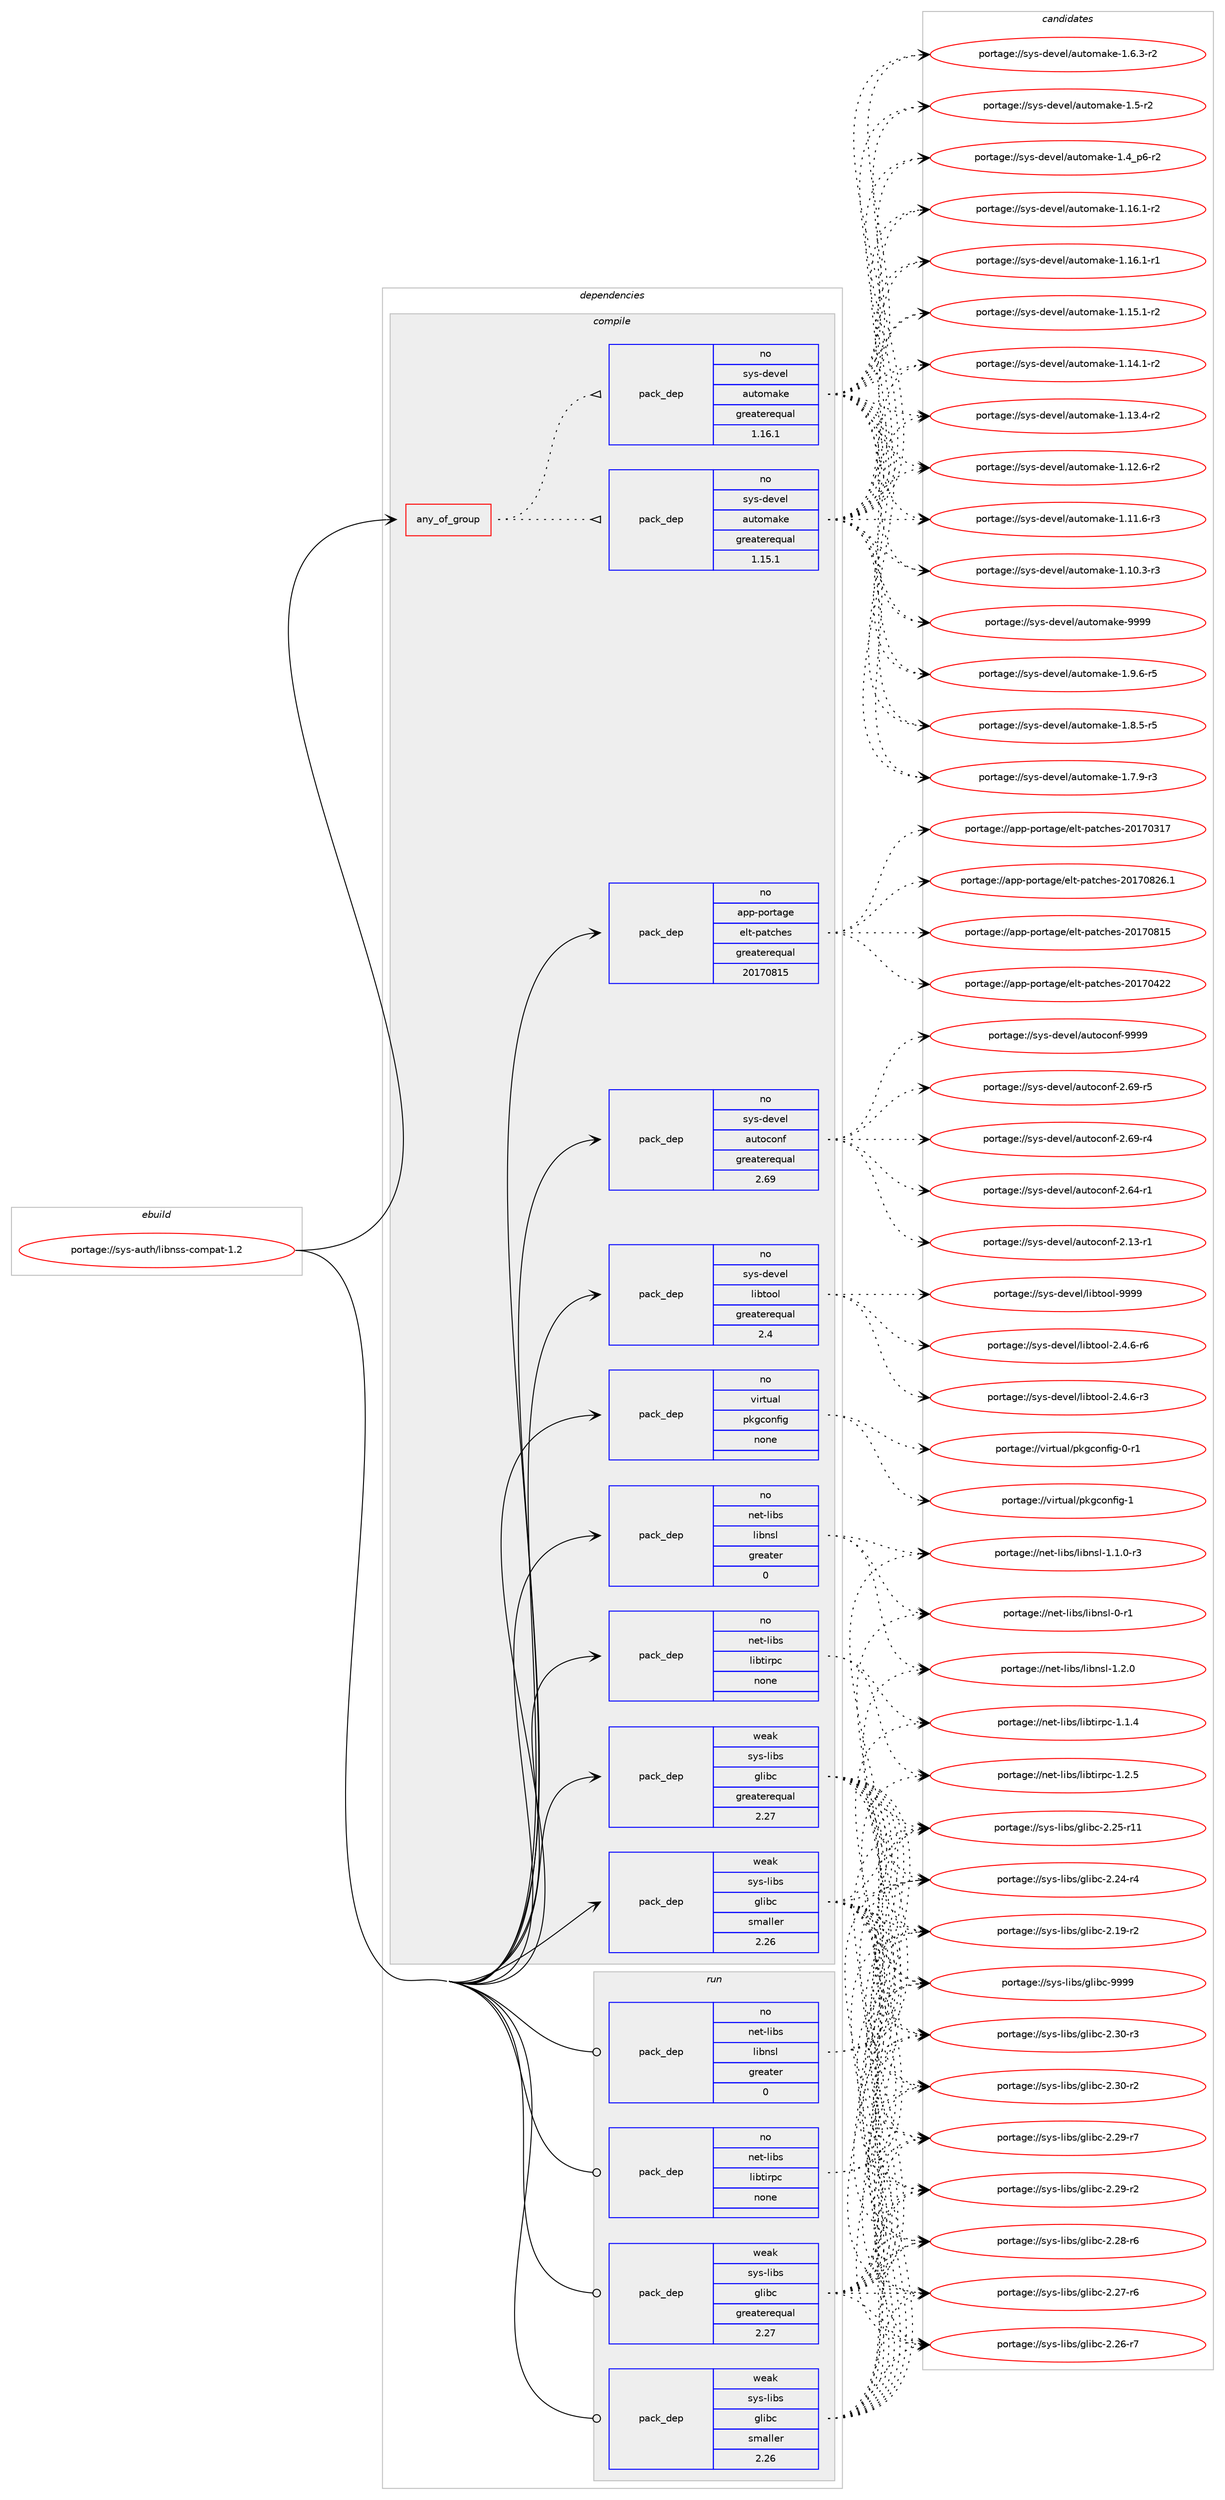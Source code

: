 digraph prolog {

# *************
# Graph options
# *************

newrank=true;
concentrate=true;
compound=true;
graph [rankdir=LR,fontname=Helvetica,fontsize=10,ranksep=1.5];#, ranksep=2.5, nodesep=0.2];
edge  [arrowhead=vee];
node  [fontname=Helvetica,fontsize=10];

# **********
# The ebuild
# **********

subgraph cluster_leftcol {
color=gray;
rank=same;
label=<<i>ebuild</i>>;
id [label="portage://sys-auth/libnss-compat-1.2", color=red, width=4, href="../sys-auth/libnss-compat-1.2.svg"];
}

# ****************
# The dependencies
# ****************

subgraph cluster_midcol {
color=gray;
label=<<i>dependencies</i>>;
subgraph cluster_compile {
fillcolor="#eeeeee";
style=filled;
label=<<i>compile</i>>;
subgraph any1372 {
dependency66545 [label=<<TABLE BORDER="0" CELLBORDER="1" CELLSPACING="0" CELLPADDING="4"><TR><TD CELLPADDING="10">any_of_group</TD></TR></TABLE>>, shape=none, color=red];subgraph pack51939 {
dependency66546 [label=<<TABLE BORDER="0" CELLBORDER="1" CELLSPACING="0" CELLPADDING="4" WIDTH="220"><TR><TD ROWSPAN="6" CELLPADDING="30">pack_dep</TD></TR><TR><TD WIDTH="110">no</TD></TR><TR><TD>sys-devel</TD></TR><TR><TD>automake</TD></TR><TR><TD>greaterequal</TD></TR><TR><TD>1.16.1</TD></TR></TABLE>>, shape=none, color=blue];
}
dependency66545:e -> dependency66546:w [weight=20,style="dotted",arrowhead="oinv"];
subgraph pack51940 {
dependency66547 [label=<<TABLE BORDER="0" CELLBORDER="1" CELLSPACING="0" CELLPADDING="4" WIDTH="220"><TR><TD ROWSPAN="6" CELLPADDING="30">pack_dep</TD></TR><TR><TD WIDTH="110">no</TD></TR><TR><TD>sys-devel</TD></TR><TR><TD>automake</TD></TR><TR><TD>greaterequal</TD></TR><TR><TD>1.15.1</TD></TR></TABLE>>, shape=none, color=blue];
}
dependency66545:e -> dependency66547:w [weight=20,style="dotted",arrowhead="oinv"];
}
id:e -> dependency66545:w [weight=20,style="solid",arrowhead="vee"];
subgraph pack51941 {
dependency66548 [label=<<TABLE BORDER="0" CELLBORDER="1" CELLSPACING="0" CELLPADDING="4" WIDTH="220"><TR><TD ROWSPAN="6" CELLPADDING="30">pack_dep</TD></TR><TR><TD WIDTH="110">no</TD></TR><TR><TD>app-portage</TD></TR><TR><TD>elt-patches</TD></TR><TR><TD>greaterequal</TD></TR><TR><TD>20170815</TD></TR></TABLE>>, shape=none, color=blue];
}
id:e -> dependency66548:w [weight=20,style="solid",arrowhead="vee"];
subgraph pack51942 {
dependency66549 [label=<<TABLE BORDER="0" CELLBORDER="1" CELLSPACING="0" CELLPADDING="4" WIDTH="220"><TR><TD ROWSPAN="6" CELLPADDING="30">pack_dep</TD></TR><TR><TD WIDTH="110">no</TD></TR><TR><TD>net-libs</TD></TR><TR><TD>libnsl</TD></TR><TR><TD>greater</TD></TR><TR><TD>0</TD></TR></TABLE>>, shape=none, color=blue];
}
id:e -> dependency66549:w [weight=20,style="solid",arrowhead="vee"];
subgraph pack51943 {
dependency66550 [label=<<TABLE BORDER="0" CELLBORDER="1" CELLSPACING="0" CELLPADDING="4" WIDTH="220"><TR><TD ROWSPAN="6" CELLPADDING="30">pack_dep</TD></TR><TR><TD WIDTH="110">no</TD></TR><TR><TD>net-libs</TD></TR><TR><TD>libtirpc</TD></TR><TR><TD>none</TD></TR><TR><TD></TD></TR></TABLE>>, shape=none, color=blue];
}
id:e -> dependency66550:w [weight=20,style="solid",arrowhead="vee"];
subgraph pack51944 {
dependency66551 [label=<<TABLE BORDER="0" CELLBORDER="1" CELLSPACING="0" CELLPADDING="4" WIDTH="220"><TR><TD ROWSPAN="6" CELLPADDING="30">pack_dep</TD></TR><TR><TD WIDTH="110">no</TD></TR><TR><TD>sys-devel</TD></TR><TR><TD>autoconf</TD></TR><TR><TD>greaterequal</TD></TR><TR><TD>2.69</TD></TR></TABLE>>, shape=none, color=blue];
}
id:e -> dependency66551:w [weight=20,style="solid",arrowhead="vee"];
subgraph pack51945 {
dependency66552 [label=<<TABLE BORDER="0" CELLBORDER="1" CELLSPACING="0" CELLPADDING="4" WIDTH="220"><TR><TD ROWSPAN="6" CELLPADDING="30">pack_dep</TD></TR><TR><TD WIDTH="110">no</TD></TR><TR><TD>sys-devel</TD></TR><TR><TD>libtool</TD></TR><TR><TD>greaterequal</TD></TR><TR><TD>2.4</TD></TR></TABLE>>, shape=none, color=blue];
}
id:e -> dependency66552:w [weight=20,style="solid",arrowhead="vee"];
subgraph pack51946 {
dependency66553 [label=<<TABLE BORDER="0" CELLBORDER="1" CELLSPACING="0" CELLPADDING="4" WIDTH="220"><TR><TD ROWSPAN="6" CELLPADDING="30">pack_dep</TD></TR><TR><TD WIDTH="110">no</TD></TR><TR><TD>virtual</TD></TR><TR><TD>pkgconfig</TD></TR><TR><TD>none</TD></TR><TR><TD></TD></TR></TABLE>>, shape=none, color=blue];
}
id:e -> dependency66553:w [weight=20,style="solid",arrowhead="vee"];
subgraph pack51947 {
dependency66554 [label=<<TABLE BORDER="0" CELLBORDER="1" CELLSPACING="0" CELLPADDING="4" WIDTH="220"><TR><TD ROWSPAN="6" CELLPADDING="30">pack_dep</TD></TR><TR><TD WIDTH="110">weak</TD></TR><TR><TD>sys-libs</TD></TR><TR><TD>glibc</TD></TR><TR><TD>greaterequal</TD></TR><TR><TD>2.27</TD></TR></TABLE>>, shape=none, color=blue];
}
id:e -> dependency66554:w [weight=20,style="solid",arrowhead="vee"];
subgraph pack51948 {
dependency66555 [label=<<TABLE BORDER="0" CELLBORDER="1" CELLSPACING="0" CELLPADDING="4" WIDTH="220"><TR><TD ROWSPAN="6" CELLPADDING="30">pack_dep</TD></TR><TR><TD WIDTH="110">weak</TD></TR><TR><TD>sys-libs</TD></TR><TR><TD>glibc</TD></TR><TR><TD>smaller</TD></TR><TR><TD>2.26</TD></TR></TABLE>>, shape=none, color=blue];
}
id:e -> dependency66555:w [weight=20,style="solid",arrowhead="vee"];
}
subgraph cluster_compileandrun {
fillcolor="#eeeeee";
style=filled;
label=<<i>compile and run</i>>;
}
subgraph cluster_run {
fillcolor="#eeeeee";
style=filled;
label=<<i>run</i>>;
subgraph pack51949 {
dependency66556 [label=<<TABLE BORDER="0" CELLBORDER="1" CELLSPACING="0" CELLPADDING="4" WIDTH="220"><TR><TD ROWSPAN="6" CELLPADDING="30">pack_dep</TD></TR><TR><TD WIDTH="110">no</TD></TR><TR><TD>net-libs</TD></TR><TR><TD>libnsl</TD></TR><TR><TD>greater</TD></TR><TR><TD>0</TD></TR></TABLE>>, shape=none, color=blue];
}
id:e -> dependency66556:w [weight=20,style="solid",arrowhead="odot"];
subgraph pack51950 {
dependency66557 [label=<<TABLE BORDER="0" CELLBORDER="1" CELLSPACING="0" CELLPADDING="4" WIDTH="220"><TR><TD ROWSPAN="6" CELLPADDING="30">pack_dep</TD></TR><TR><TD WIDTH="110">no</TD></TR><TR><TD>net-libs</TD></TR><TR><TD>libtirpc</TD></TR><TR><TD>none</TD></TR><TR><TD></TD></TR></TABLE>>, shape=none, color=blue];
}
id:e -> dependency66557:w [weight=20,style="solid",arrowhead="odot"];
subgraph pack51951 {
dependency66558 [label=<<TABLE BORDER="0" CELLBORDER="1" CELLSPACING="0" CELLPADDING="4" WIDTH="220"><TR><TD ROWSPAN="6" CELLPADDING="30">pack_dep</TD></TR><TR><TD WIDTH="110">weak</TD></TR><TR><TD>sys-libs</TD></TR><TR><TD>glibc</TD></TR><TR><TD>greaterequal</TD></TR><TR><TD>2.27</TD></TR></TABLE>>, shape=none, color=blue];
}
id:e -> dependency66558:w [weight=20,style="solid",arrowhead="odot"];
subgraph pack51952 {
dependency66559 [label=<<TABLE BORDER="0" CELLBORDER="1" CELLSPACING="0" CELLPADDING="4" WIDTH="220"><TR><TD ROWSPAN="6" CELLPADDING="30">pack_dep</TD></TR><TR><TD WIDTH="110">weak</TD></TR><TR><TD>sys-libs</TD></TR><TR><TD>glibc</TD></TR><TR><TD>smaller</TD></TR><TR><TD>2.26</TD></TR></TABLE>>, shape=none, color=blue];
}
id:e -> dependency66559:w [weight=20,style="solid",arrowhead="odot"];
}
}

# **************
# The candidates
# **************

subgraph cluster_choices {
rank=same;
color=gray;
label=<<i>candidates</i>>;

subgraph choice51939 {
color=black;
nodesep=1;
choice115121115451001011181011084797117116111109971071014557575757 [label="portage://sys-devel/automake-9999", color=red, width=4,href="../sys-devel/automake-9999.svg"];
choice115121115451001011181011084797117116111109971071014549465746544511453 [label="portage://sys-devel/automake-1.9.6-r5", color=red, width=4,href="../sys-devel/automake-1.9.6-r5.svg"];
choice115121115451001011181011084797117116111109971071014549465646534511453 [label="portage://sys-devel/automake-1.8.5-r5", color=red, width=4,href="../sys-devel/automake-1.8.5-r5.svg"];
choice115121115451001011181011084797117116111109971071014549465546574511451 [label="portage://sys-devel/automake-1.7.9-r3", color=red, width=4,href="../sys-devel/automake-1.7.9-r3.svg"];
choice115121115451001011181011084797117116111109971071014549465446514511450 [label="portage://sys-devel/automake-1.6.3-r2", color=red, width=4,href="../sys-devel/automake-1.6.3-r2.svg"];
choice11512111545100101118101108479711711611110997107101454946534511450 [label="portage://sys-devel/automake-1.5-r2", color=red, width=4,href="../sys-devel/automake-1.5-r2.svg"];
choice115121115451001011181011084797117116111109971071014549465295112544511450 [label="portage://sys-devel/automake-1.4_p6-r2", color=red, width=4,href="../sys-devel/automake-1.4_p6-r2.svg"];
choice11512111545100101118101108479711711611110997107101454946495446494511450 [label="portage://sys-devel/automake-1.16.1-r2", color=red, width=4,href="../sys-devel/automake-1.16.1-r2.svg"];
choice11512111545100101118101108479711711611110997107101454946495446494511449 [label="portage://sys-devel/automake-1.16.1-r1", color=red, width=4,href="../sys-devel/automake-1.16.1-r1.svg"];
choice11512111545100101118101108479711711611110997107101454946495346494511450 [label="portage://sys-devel/automake-1.15.1-r2", color=red, width=4,href="../sys-devel/automake-1.15.1-r2.svg"];
choice11512111545100101118101108479711711611110997107101454946495246494511450 [label="portage://sys-devel/automake-1.14.1-r2", color=red, width=4,href="../sys-devel/automake-1.14.1-r2.svg"];
choice11512111545100101118101108479711711611110997107101454946495146524511450 [label="portage://sys-devel/automake-1.13.4-r2", color=red, width=4,href="../sys-devel/automake-1.13.4-r2.svg"];
choice11512111545100101118101108479711711611110997107101454946495046544511450 [label="portage://sys-devel/automake-1.12.6-r2", color=red, width=4,href="../sys-devel/automake-1.12.6-r2.svg"];
choice11512111545100101118101108479711711611110997107101454946494946544511451 [label="portage://sys-devel/automake-1.11.6-r3", color=red, width=4,href="../sys-devel/automake-1.11.6-r3.svg"];
choice11512111545100101118101108479711711611110997107101454946494846514511451 [label="portage://sys-devel/automake-1.10.3-r3", color=red, width=4,href="../sys-devel/automake-1.10.3-r3.svg"];
dependency66546:e -> choice115121115451001011181011084797117116111109971071014557575757:w [style=dotted,weight="100"];
dependency66546:e -> choice115121115451001011181011084797117116111109971071014549465746544511453:w [style=dotted,weight="100"];
dependency66546:e -> choice115121115451001011181011084797117116111109971071014549465646534511453:w [style=dotted,weight="100"];
dependency66546:e -> choice115121115451001011181011084797117116111109971071014549465546574511451:w [style=dotted,weight="100"];
dependency66546:e -> choice115121115451001011181011084797117116111109971071014549465446514511450:w [style=dotted,weight="100"];
dependency66546:e -> choice11512111545100101118101108479711711611110997107101454946534511450:w [style=dotted,weight="100"];
dependency66546:e -> choice115121115451001011181011084797117116111109971071014549465295112544511450:w [style=dotted,weight="100"];
dependency66546:e -> choice11512111545100101118101108479711711611110997107101454946495446494511450:w [style=dotted,weight="100"];
dependency66546:e -> choice11512111545100101118101108479711711611110997107101454946495446494511449:w [style=dotted,weight="100"];
dependency66546:e -> choice11512111545100101118101108479711711611110997107101454946495346494511450:w [style=dotted,weight="100"];
dependency66546:e -> choice11512111545100101118101108479711711611110997107101454946495246494511450:w [style=dotted,weight="100"];
dependency66546:e -> choice11512111545100101118101108479711711611110997107101454946495146524511450:w [style=dotted,weight="100"];
dependency66546:e -> choice11512111545100101118101108479711711611110997107101454946495046544511450:w [style=dotted,weight="100"];
dependency66546:e -> choice11512111545100101118101108479711711611110997107101454946494946544511451:w [style=dotted,weight="100"];
dependency66546:e -> choice11512111545100101118101108479711711611110997107101454946494846514511451:w [style=dotted,weight="100"];
}
subgraph choice51940 {
color=black;
nodesep=1;
choice115121115451001011181011084797117116111109971071014557575757 [label="portage://sys-devel/automake-9999", color=red, width=4,href="../sys-devel/automake-9999.svg"];
choice115121115451001011181011084797117116111109971071014549465746544511453 [label="portage://sys-devel/automake-1.9.6-r5", color=red, width=4,href="../sys-devel/automake-1.9.6-r5.svg"];
choice115121115451001011181011084797117116111109971071014549465646534511453 [label="portage://sys-devel/automake-1.8.5-r5", color=red, width=4,href="../sys-devel/automake-1.8.5-r5.svg"];
choice115121115451001011181011084797117116111109971071014549465546574511451 [label="portage://sys-devel/automake-1.7.9-r3", color=red, width=4,href="../sys-devel/automake-1.7.9-r3.svg"];
choice115121115451001011181011084797117116111109971071014549465446514511450 [label="portage://sys-devel/automake-1.6.3-r2", color=red, width=4,href="../sys-devel/automake-1.6.3-r2.svg"];
choice11512111545100101118101108479711711611110997107101454946534511450 [label="portage://sys-devel/automake-1.5-r2", color=red, width=4,href="../sys-devel/automake-1.5-r2.svg"];
choice115121115451001011181011084797117116111109971071014549465295112544511450 [label="portage://sys-devel/automake-1.4_p6-r2", color=red, width=4,href="../sys-devel/automake-1.4_p6-r2.svg"];
choice11512111545100101118101108479711711611110997107101454946495446494511450 [label="portage://sys-devel/automake-1.16.1-r2", color=red, width=4,href="../sys-devel/automake-1.16.1-r2.svg"];
choice11512111545100101118101108479711711611110997107101454946495446494511449 [label="portage://sys-devel/automake-1.16.1-r1", color=red, width=4,href="../sys-devel/automake-1.16.1-r1.svg"];
choice11512111545100101118101108479711711611110997107101454946495346494511450 [label="portage://sys-devel/automake-1.15.1-r2", color=red, width=4,href="../sys-devel/automake-1.15.1-r2.svg"];
choice11512111545100101118101108479711711611110997107101454946495246494511450 [label="portage://sys-devel/automake-1.14.1-r2", color=red, width=4,href="../sys-devel/automake-1.14.1-r2.svg"];
choice11512111545100101118101108479711711611110997107101454946495146524511450 [label="portage://sys-devel/automake-1.13.4-r2", color=red, width=4,href="../sys-devel/automake-1.13.4-r2.svg"];
choice11512111545100101118101108479711711611110997107101454946495046544511450 [label="portage://sys-devel/automake-1.12.6-r2", color=red, width=4,href="../sys-devel/automake-1.12.6-r2.svg"];
choice11512111545100101118101108479711711611110997107101454946494946544511451 [label="portage://sys-devel/automake-1.11.6-r3", color=red, width=4,href="../sys-devel/automake-1.11.6-r3.svg"];
choice11512111545100101118101108479711711611110997107101454946494846514511451 [label="portage://sys-devel/automake-1.10.3-r3", color=red, width=4,href="../sys-devel/automake-1.10.3-r3.svg"];
dependency66547:e -> choice115121115451001011181011084797117116111109971071014557575757:w [style=dotted,weight="100"];
dependency66547:e -> choice115121115451001011181011084797117116111109971071014549465746544511453:w [style=dotted,weight="100"];
dependency66547:e -> choice115121115451001011181011084797117116111109971071014549465646534511453:w [style=dotted,weight="100"];
dependency66547:e -> choice115121115451001011181011084797117116111109971071014549465546574511451:w [style=dotted,weight="100"];
dependency66547:e -> choice115121115451001011181011084797117116111109971071014549465446514511450:w [style=dotted,weight="100"];
dependency66547:e -> choice11512111545100101118101108479711711611110997107101454946534511450:w [style=dotted,weight="100"];
dependency66547:e -> choice115121115451001011181011084797117116111109971071014549465295112544511450:w [style=dotted,weight="100"];
dependency66547:e -> choice11512111545100101118101108479711711611110997107101454946495446494511450:w [style=dotted,weight="100"];
dependency66547:e -> choice11512111545100101118101108479711711611110997107101454946495446494511449:w [style=dotted,weight="100"];
dependency66547:e -> choice11512111545100101118101108479711711611110997107101454946495346494511450:w [style=dotted,weight="100"];
dependency66547:e -> choice11512111545100101118101108479711711611110997107101454946495246494511450:w [style=dotted,weight="100"];
dependency66547:e -> choice11512111545100101118101108479711711611110997107101454946495146524511450:w [style=dotted,weight="100"];
dependency66547:e -> choice11512111545100101118101108479711711611110997107101454946495046544511450:w [style=dotted,weight="100"];
dependency66547:e -> choice11512111545100101118101108479711711611110997107101454946494946544511451:w [style=dotted,weight="100"];
dependency66547:e -> choice11512111545100101118101108479711711611110997107101454946494846514511451:w [style=dotted,weight="100"];
}
subgraph choice51941 {
color=black;
nodesep=1;
choice971121124511211111411697103101471011081164511297116991041011154550484955485650544649 [label="portage://app-portage/elt-patches-20170826.1", color=red, width=4,href="../app-portage/elt-patches-20170826.1.svg"];
choice97112112451121111141169710310147101108116451129711699104101115455048495548564953 [label="portage://app-portage/elt-patches-20170815", color=red, width=4,href="../app-portage/elt-patches-20170815.svg"];
choice97112112451121111141169710310147101108116451129711699104101115455048495548525050 [label="portage://app-portage/elt-patches-20170422", color=red, width=4,href="../app-portage/elt-patches-20170422.svg"];
choice97112112451121111141169710310147101108116451129711699104101115455048495548514955 [label="portage://app-portage/elt-patches-20170317", color=red, width=4,href="../app-portage/elt-patches-20170317.svg"];
dependency66548:e -> choice971121124511211111411697103101471011081164511297116991041011154550484955485650544649:w [style=dotted,weight="100"];
dependency66548:e -> choice97112112451121111141169710310147101108116451129711699104101115455048495548564953:w [style=dotted,weight="100"];
dependency66548:e -> choice97112112451121111141169710310147101108116451129711699104101115455048495548525050:w [style=dotted,weight="100"];
dependency66548:e -> choice97112112451121111141169710310147101108116451129711699104101115455048495548514955:w [style=dotted,weight="100"];
}
subgraph choice51942 {
color=black;
nodesep=1;
choice11010111645108105981154710810598110115108454946504648 [label="portage://net-libs/libnsl-1.2.0", color=red, width=4,href="../net-libs/libnsl-1.2.0.svg"];
choice110101116451081059811547108105981101151084549464946484511451 [label="portage://net-libs/libnsl-1.1.0-r3", color=red, width=4,href="../net-libs/libnsl-1.1.0-r3.svg"];
choice1101011164510810598115471081059811011510845484511449 [label="portage://net-libs/libnsl-0-r1", color=red, width=4,href="../net-libs/libnsl-0-r1.svg"];
dependency66549:e -> choice11010111645108105981154710810598110115108454946504648:w [style=dotted,weight="100"];
dependency66549:e -> choice110101116451081059811547108105981101151084549464946484511451:w [style=dotted,weight="100"];
dependency66549:e -> choice1101011164510810598115471081059811011510845484511449:w [style=dotted,weight="100"];
}
subgraph choice51943 {
color=black;
nodesep=1;
choice1101011164510810598115471081059811610511411299454946504653 [label="portage://net-libs/libtirpc-1.2.5", color=red, width=4,href="../net-libs/libtirpc-1.2.5.svg"];
choice1101011164510810598115471081059811610511411299454946494652 [label="portage://net-libs/libtirpc-1.1.4", color=red, width=4,href="../net-libs/libtirpc-1.1.4.svg"];
dependency66550:e -> choice1101011164510810598115471081059811610511411299454946504653:w [style=dotted,weight="100"];
dependency66550:e -> choice1101011164510810598115471081059811610511411299454946494652:w [style=dotted,weight="100"];
}
subgraph choice51944 {
color=black;
nodesep=1;
choice115121115451001011181011084797117116111991111101024557575757 [label="portage://sys-devel/autoconf-9999", color=red, width=4,href="../sys-devel/autoconf-9999.svg"];
choice1151211154510010111810110847971171161119911111010245504654574511453 [label="portage://sys-devel/autoconf-2.69-r5", color=red, width=4,href="../sys-devel/autoconf-2.69-r5.svg"];
choice1151211154510010111810110847971171161119911111010245504654574511452 [label="portage://sys-devel/autoconf-2.69-r4", color=red, width=4,href="../sys-devel/autoconf-2.69-r4.svg"];
choice1151211154510010111810110847971171161119911111010245504654524511449 [label="portage://sys-devel/autoconf-2.64-r1", color=red, width=4,href="../sys-devel/autoconf-2.64-r1.svg"];
choice1151211154510010111810110847971171161119911111010245504649514511449 [label="portage://sys-devel/autoconf-2.13-r1", color=red, width=4,href="../sys-devel/autoconf-2.13-r1.svg"];
dependency66551:e -> choice115121115451001011181011084797117116111991111101024557575757:w [style=dotted,weight="100"];
dependency66551:e -> choice1151211154510010111810110847971171161119911111010245504654574511453:w [style=dotted,weight="100"];
dependency66551:e -> choice1151211154510010111810110847971171161119911111010245504654574511452:w [style=dotted,weight="100"];
dependency66551:e -> choice1151211154510010111810110847971171161119911111010245504654524511449:w [style=dotted,weight="100"];
dependency66551:e -> choice1151211154510010111810110847971171161119911111010245504649514511449:w [style=dotted,weight="100"];
}
subgraph choice51945 {
color=black;
nodesep=1;
choice1151211154510010111810110847108105981161111111084557575757 [label="portage://sys-devel/libtool-9999", color=red, width=4,href="../sys-devel/libtool-9999.svg"];
choice1151211154510010111810110847108105981161111111084550465246544511454 [label="portage://sys-devel/libtool-2.4.6-r6", color=red, width=4,href="../sys-devel/libtool-2.4.6-r6.svg"];
choice1151211154510010111810110847108105981161111111084550465246544511451 [label="portage://sys-devel/libtool-2.4.6-r3", color=red, width=4,href="../sys-devel/libtool-2.4.6-r3.svg"];
dependency66552:e -> choice1151211154510010111810110847108105981161111111084557575757:w [style=dotted,weight="100"];
dependency66552:e -> choice1151211154510010111810110847108105981161111111084550465246544511454:w [style=dotted,weight="100"];
dependency66552:e -> choice1151211154510010111810110847108105981161111111084550465246544511451:w [style=dotted,weight="100"];
}
subgraph choice51946 {
color=black;
nodesep=1;
choice1181051141161179710847112107103991111101021051034549 [label="portage://virtual/pkgconfig-1", color=red, width=4,href="../virtual/pkgconfig-1.svg"];
choice11810511411611797108471121071039911111010210510345484511449 [label="portage://virtual/pkgconfig-0-r1", color=red, width=4,href="../virtual/pkgconfig-0-r1.svg"];
dependency66553:e -> choice1181051141161179710847112107103991111101021051034549:w [style=dotted,weight="100"];
dependency66553:e -> choice11810511411611797108471121071039911111010210510345484511449:w [style=dotted,weight="100"];
}
subgraph choice51947 {
color=black;
nodesep=1;
choice11512111545108105981154710310810598994557575757 [label="portage://sys-libs/glibc-9999", color=red, width=4,href="../sys-libs/glibc-9999.svg"];
choice115121115451081059811547103108105989945504651484511451 [label="portage://sys-libs/glibc-2.30-r3", color=red, width=4,href="../sys-libs/glibc-2.30-r3.svg"];
choice115121115451081059811547103108105989945504651484511450 [label="portage://sys-libs/glibc-2.30-r2", color=red, width=4,href="../sys-libs/glibc-2.30-r2.svg"];
choice115121115451081059811547103108105989945504650574511455 [label="portage://sys-libs/glibc-2.29-r7", color=red, width=4,href="../sys-libs/glibc-2.29-r7.svg"];
choice115121115451081059811547103108105989945504650574511450 [label="portage://sys-libs/glibc-2.29-r2", color=red, width=4,href="../sys-libs/glibc-2.29-r2.svg"];
choice115121115451081059811547103108105989945504650564511454 [label="portage://sys-libs/glibc-2.28-r6", color=red, width=4,href="../sys-libs/glibc-2.28-r6.svg"];
choice115121115451081059811547103108105989945504650554511454 [label="portage://sys-libs/glibc-2.27-r6", color=red, width=4,href="../sys-libs/glibc-2.27-r6.svg"];
choice115121115451081059811547103108105989945504650544511455 [label="portage://sys-libs/glibc-2.26-r7", color=red, width=4,href="../sys-libs/glibc-2.26-r7.svg"];
choice11512111545108105981154710310810598994550465053451144949 [label="portage://sys-libs/glibc-2.25-r11", color=red, width=4,href="../sys-libs/glibc-2.25-r11.svg"];
choice115121115451081059811547103108105989945504650524511452 [label="portage://sys-libs/glibc-2.24-r4", color=red, width=4,href="../sys-libs/glibc-2.24-r4.svg"];
choice115121115451081059811547103108105989945504649574511450 [label="portage://sys-libs/glibc-2.19-r2", color=red, width=4,href="../sys-libs/glibc-2.19-r2.svg"];
dependency66554:e -> choice11512111545108105981154710310810598994557575757:w [style=dotted,weight="100"];
dependency66554:e -> choice115121115451081059811547103108105989945504651484511451:w [style=dotted,weight="100"];
dependency66554:e -> choice115121115451081059811547103108105989945504651484511450:w [style=dotted,weight="100"];
dependency66554:e -> choice115121115451081059811547103108105989945504650574511455:w [style=dotted,weight="100"];
dependency66554:e -> choice115121115451081059811547103108105989945504650574511450:w [style=dotted,weight="100"];
dependency66554:e -> choice115121115451081059811547103108105989945504650564511454:w [style=dotted,weight="100"];
dependency66554:e -> choice115121115451081059811547103108105989945504650554511454:w [style=dotted,weight="100"];
dependency66554:e -> choice115121115451081059811547103108105989945504650544511455:w [style=dotted,weight="100"];
dependency66554:e -> choice11512111545108105981154710310810598994550465053451144949:w [style=dotted,weight="100"];
dependency66554:e -> choice115121115451081059811547103108105989945504650524511452:w [style=dotted,weight="100"];
dependency66554:e -> choice115121115451081059811547103108105989945504649574511450:w [style=dotted,weight="100"];
}
subgraph choice51948 {
color=black;
nodesep=1;
choice11512111545108105981154710310810598994557575757 [label="portage://sys-libs/glibc-9999", color=red, width=4,href="../sys-libs/glibc-9999.svg"];
choice115121115451081059811547103108105989945504651484511451 [label="portage://sys-libs/glibc-2.30-r3", color=red, width=4,href="../sys-libs/glibc-2.30-r3.svg"];
choice115121115451081059811547103108105989945504651484511450 [label="portage://sys-libs/glibc-2.30-r2", color=red, width=4,href="../sys-libs/glibc-2.30-r2.svg"];
choice115121115451081059811547103108105989945504650574511455 [label="portage://sys-libs/glibc-2.29-r7", color=red, width=4,href="../sys-libs/glibc-2.29-r7.svg"];
choice115121115451081059811547103108105989945504650574511450 [label="portage://sys-libs/glibc-2.29-r2", color=red, width=4,href="../sys-libs/glibc-2.29-r2.svg"];
choice115121115451081059811547103108105989945504650564511454 [label="portage://sys-libs/glibc-2.28-r6", color=red, width=4,href="../sys-libs/glibc-2.28-r6.svg"];
choice115121115451081059811547103108105989945504650554511454 [label="portage://sys-libs/glibc-2.27-r6", color=red, width=4,href="../sys-libs/glibc-2.27-r6.svg"];
choice115121115451081059811547103108105989945504650544511455 [label="portage://sys-libs/glibc-2.26-r7", color=red, width=4,href="../sys-libs/glibc-2.26-r7.svg"];
choice11512111545108105981154710310810598994550465053451144949 [label="portage://sys-libs/glibc-2.25-r11", color=red, width=4,href="../sys-libs/glibc-2.25-r11.svg"];
choice115121115451081059811547103108105989945504650524511452 [label="portage://sys-libs/glibc-2.24-r4", color=red, width=4,href="../sys-libs/glibc-2.24-r4.svg"];
choice115121115451081059811547103108105989945504649574511450 [label="portage://sys-libs/glibc-2.19-r2", color=red, width=4,href="../sys-libs/glibc-2.19-r2.svg"];
dependency66555:e -> choice11512111545108105981154710310810598994557575757:w [style=dotted,weight="100"];
dependency66555:e -> choice115121115451081059811547103108105989945504651484511451:w [style=dotted,weight="100"];
dependency66555:e -> choice115121115451081059811547103108105989945504651484511450:w [style=dotted,weight="100"];
dependency66555:e -> choice115121115451081059811547103108105989945504650574511455:w [style=dotted,weight="100"];
dependency66555:e -> choice115121115451081059811547103108105989945504650574511450:w [style=dotted,weight="100"];
dependency66555:e -> choice115121115451081059811547103108105989945504650564511454:w [style=dotted,weight="100"];
dependency66555:e -> choice115121115451081059811547103108105989945504650554511454:w [style=dotted,weight="100"];
dependency66555:e -> choice115121115451081059811547103108105989945504650544511455:w [style=dotted,weight="100"];
dependency66555:e -> choice11512111545108105981154710310810598994550465053451144949:w [style=dotted,weight="100"];
dependency66555:e -> choice115121115451081059811547103108105989945504650524511452:w [style=dotted,weight="100"];
dependency66555:e -> choice115121115451081059811547103108105989945504649574511450:w [style=dotted,weight="100"];
}
subgraph choice51949 {
color=black;
nodesep=1;
choice11010111645108105981154710810598110115108454946504648 [label="portage://net-libs/libnsl-1.2.0", color=red, width=4,href="../net-libs/libnsl-1.2.0.svg"];
choice110101116451081059811547108105981101151084549464946484511451 [label="portage://net-libs/libnsl-1.1.0-r3", color=red, width=4,href="../net-libs/libnsl-1.1.0-r3.svg"];
choice1101011164510810598115471081059811011510845484511449 [label="portage://net-libs/libnsl-0-r1", color=red, width=4,href="../net-libs/libnsl-0-r1.svg"];
dependency66556:e -> choice11010111645108105981154710810598110115108454946504648:w [style=dotted,weight="100"];
dependency66556:e -> choice110101116451081059811547108105981101151084549464946484511451:w [style=dotted,weight="100"];
dependency66556:e -> choice1101011164510810598115471081059811011510845484511449:w [style=dotted,weight="100"];
}
subgraph choice51950 {
color=black;
nodesep=1;
choice1101011164510810598115471081059811610511411299454946504653 [label="portage://net-libs/libtirpc-1.2.5", color=red, width=4,href="../net-libs/libtirpc-1.2.5.svg"];
choice1101011164510810598115471081059811610511411299454946494652 [label="portage://net-libs/libtirpc-1.1.4", color=red, width=4,href="../net-libs/libtirpc-1.1.4.svg"];
dependency66557:e -> choice1101011164510810598115471081059811610511411299454946504653:w [style=dotted,weight="100"];
dependency66557:e -> choice1101011164510810598115471081059811610511411299454946494652:w [style=dotted,weight="100"];
}
subgraph choice51951 {
color=black;
nodesep=1;
choice11512111545108105981154710310810598994557575757 [label="portage://sys-libs/glibc-9999", color=red, width=4,href="../sys-libs/glibc-9999.svg"];
choice115121115451081059811547103108105989945504651484511451 [label="portage://sys-libs/glibc-2.30-r3", color=red, width=4,href="../sys-libs/glibc-2.30-r3.svg"];
choice115121115451081059811547103108105989945504651484511450 [label="portage://sys-libs/glibc-2.30-r2", color=red, width=4,href="../sys-libs/glibc-2.30-r2.svg"];
choice115121115451081059811547103108105989945504650574511455 [label="portage://sys-libs/glibc-2.29-r7", color=red, width=4,href="../sys-libs/glibc-2.29-r7.svg"];
choice115121115451081059811547103108105989945504650574511450 [label="portage://sys-libs/glibc-2.29-r2", color=red, width=4,href="../sys-libs/glibc-2.29-r2.svg"];
choice115121115451081059811547103108105989945504650564511454 [label="portage://sys-libs/glibc-2.28-r6", color=red, width=4,href="../sys-libs/glibc-2.28-r6.svg"];
choice115121115451081059811547103108105989945504650554511454 [label="portage://sys-libs/glibc-2.27-r6", color=red, width=4,href="../sys-libs/glibc-2.27-r6.svg"];
choice115121115451081059811547103108105989945504650544511455 [label="portage://sys-libs/glibc-2.26-r7", color=red, width=4,href="../sys-libs/glibc-2.26-r7.svg"];
choice11512111545108105981154710310810598994550465053451144949 [label="portage://sys-libs/glibc-2.25-r11", color=red, width=4,href="../sys-libs/glibc-2.25-r11.svg"];
choice115121115451081059811547103108105989945504650524511452 [label="portage://sys-libs/glibc-2.24-r4", color=red, width=4,href="../sys-libs/glibc-2.24-r4.svg"];
choice115121115451081059811547103108105989945504649574511450 [label="portage://sys-libs/glibc-2.19-r2", color=red, width=4,href="../sys-libs/glibc-2.19-r2.svg"];
dependency66558:e -> choice11512111545108105981154710310810598994557575757:w [style=dotted,weight="100"];
dependency66558:e -> choice115121115451081059811547103108105989945504651484511451:w [style=dotted,weight="100"];
dependency66558:e -> choice115121115451081059811547103108105989945504651484511450:w [style=dotted,weight="100"];
dependency66558:e -> choice115121115451081059811547103108105989945504650574511455:w [style=dotted,weight="100"];
dependency66558:e -> choice115121115451081059811547103108105989945504650574511450:w [style=dotted,weight="100"];
dependency66558:e -> choice115121115451081059811547103108105989945504650564511454:w [style=dotted,weight="100"];
dependency66558:e -> choice115121115451081059811547103108105989945504650554511454:w [style=dotted,weight="100"];
dependency66558:e -> choice115121115451081059811547103108105989945504650544511455:w [style=dotted,weight="100"];
dependency66558:e -> choice11512111545108105981154710310810598994550465053451144949:w [style=dotted,weight="100"];
dependency66558:e -> choice115121115451081059811547103108105989945504650524511452:w [style=dotted,weight="100"];
dependency66558:e -> choice115121115451081059811547103108105989945504649574511450:w [style=dotted,weight="100"];
}
subgraph choice51952 {
color=black;
nodesep=1;
choice11512111545108105981154710310810598994557575757 [label="portage://sys-libs/glibc-9999", color=red, width=4,href="../sys-libs/glibc-9999.svg"];
choice115121115451081059811547103108105989945504651484511451 [label="portage://sys-libs/glibc-2.30-r3", color=red, width=4,href="../sys-libs/glibc-2.30-r3.svg"];
choice115121115451081059811547103108105989945504651484511450 [label="portage://sys-libs/glibc-2.30-r2", color=red, width=4,href="../sys-libs/glibc-2.30-r2.svg"];
choice115121115451081059811547103108105989945504650574511455 [label="portage://sys-libs/glibc-2.29-r7", color=red, width=4,href="../sys-libs/glibc-2.29-r7.svg"];
choice115121115451081059811547103108105989945504650574511450 [label="portage://sys-libs/glibc-2.29-r2", color=red, width=4,href="../sys-libs/glibc-2.29-r2.svg"];
choice115121115451081059811547103108105989945504650564511454 [label="portage://sys-libs/glibc-2.28-r6", color=red, width=4,href="../sys-libs/glibc-2.28-r6.svg"];
choice115121115451081059811547103108105989945504650554511454 [label="portage://sys-libs/glibc-2.27-r6", color=red, width=4,href="../sys-libs/glibc-2.27-r6.svg"];
choice115121115451081059811547103108105989945504650544511455 [label="portage://sys-libs/glibc-2.26-r7", color=red, width=4,href="../sys-libs/glibc-2.26-r7.svg"];
choice11512111545108105981154710310810598994550465053451144949 [label="portage://sys-libs/glibc-2.25-r11", color=red, width=4,href="../sys-libs/glibc-2.25-r11.svg"];
choice115121115451081059811547103108105989945504650524511452 [label="portage://sys-libs/glibc-2.24-r4", color=red, width=4,href="../sys-libs/glibc-2.24-r4.svg"];
choice115121115451081059811547103108105989945504649574511450 [label="portage://sys-libs/glibc-2.19-r2", color=red, width=4,href="../sys-libs/glibc-2.19-r2.svg"];
dependency66559:e -> choice11512111545108105981154710310810598994557575757:w [style=dotted,weight="100"];
dependency66559:e -> choice115121115451081059811547103108105989945504651484511451:w [style=dotted,weight="100"];
dependency66559:e -> choice115121115451081059811547103108105989945504651484511450:w [style=dotted,weight="100"];
dependency66559:e -> choice115121115451081059811547103108105989945504650574511455:w [style=dotted,weight="100"];
dependency66559:e -> choice115121115451081059811547103108105989945504650574511450:w [style=dotted,weight="100"];
dependency66559:e -> choice115121115451081059811547103108105989945504650564511454:w [style=dotted,weight="100"];
dependency66559:e -> choice115121115451081059811547103108105989945504650554511454:w [style=dotted,weight="100"];
dependency66559:e -> choice115121115451081059811547103108105989945504650544511455:w [style=dotted,weight="100"];
dependency66559:e -> choice11512111545108105981154710310810598994550465053451144949:w [style=dotted,weight="100"];
dependency66559:e -> choice115121115451081059811547103108105989945504650524511452:w [style=dotted,weight="100"];
dependency66559:e -> choice115121115451081059811547103108105989945504649574511450:w [style=dotted,weight="100"];
}
}

}
